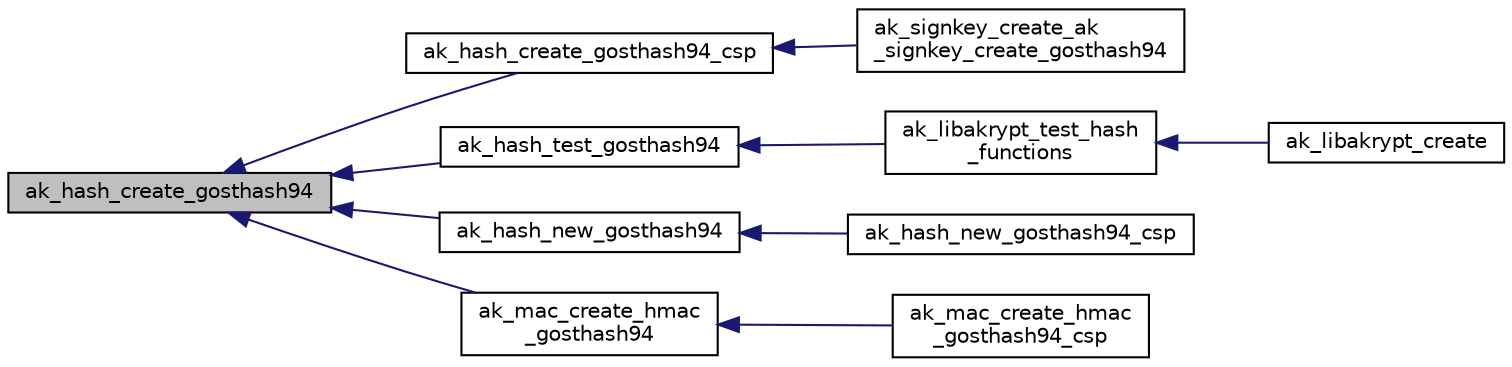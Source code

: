 digraph "ak_hash_create_gosthash94"
{
  edge [fontname="Helvetica",fontsize="10",labelfontname="Helvetica",labelfontsize="10"];
  node [fontname="Helvetica",fontsize="10",shape=record];
  rankdir="LR";
  Node1 [label="ak_hash_create_gosthash94",height=0.2,width=0.4,color="black", fillcolor="grey75", style="filled", fontcolor="black"];
  Node1 -> Node2 [dir="back",color="midnightblue",fontsize="10",style="solid",fontname="Helvetica"];
  Node2 [label="ak_hash_create_gosthash94_csp",height=0.2,width=0.4,color="black", fillcolor="white", style="filled",URL="$ak__hash_8h.html#ab2c111fe5de0eb339d83a28ebcce55ad",tooltip="Инициализация контекста функции бесключевого хеширования ГОСТ Р 34.11-94 с таблицами замен из RFC 435..."];
  Node2 -> Node3 [dir="back",color="midnightblue",fontsize="10",style="solid",fontname="Helvetica"];
  Node3 [label="ak_signkey_create_ak\l_signkey_create_gosthash94",height=0.2,width=0.4,color="black", fillcolor="white", style="filled",URL="$ak__sign_8c.html#ab41c7a5de3fd53204024124911c6bcb3"];
  Node1 -> Node4 [dir="back",color="midnightblue",fontsize="10",style="solid",fontname="Helvetica"];
  Node4 [label="ak_hash_test_gosthash94",height=0.2,width=0.4,color="black", fillcolor="white", style="filled",URL="$ak__hash_8h.html#a2d8b94bc0ca5535c982d9f999b41ff05",tooltip="Проверка корректной работы функции хеширования ГОСТ Р 34.11-94. "];
  Node4 -> Node5 [dir="back",color="midnightblue",fontsize="10",style="solid",fontname="Helvetica"];
  Node5 [label="ak_libakrypt_test_hash\l_functions",height=0.2,width=0.4,color="black", fillcolor="white", style="filled",URL="$ak__libakrypt_8c.html#ab12e34c59af186f76114be6aa91a3a54",tooltip="Функция проверяет корректность реализации алгоритмов хеширования "];
  Node5 -> Node6 [dir="back",color="midnightblue",fontsize="10",style="solid",fontname="Helvetica"];
  Node6 [label="ak_libakrypt_create",height=0.2,width=0.4,color="black", fillcolor="white", style="filled",URL="$libakrypt_8h.html#a3f840f1a40839f867ba729aa1c5d67b8",tooltip="Функция инициализации и тестирования криптографических механизмов библиотеки. "];
  Node1 -> Node7 [dir="back",color="midnightblue",fontsize="10",style="solid",fontname="Helvetica"];
  Node7 [label="ak_hash_new_gosthash94",height=0.2,width=0.4,color="black", fillcolor="white", style="filled",URL="$libakrypt_8h.html#a9e050b9bdcf3fb28b7722b4509098f3f",tooltip="Создание дескриптора функции хеширования ГОСТ Р 34.11-94 с заданными таблицами замен. "];
  Node7 -> Node8 [dir="back",color="midnightblue",fontsize="10",style="solid",fontname="Helvetica"];
  Node8 [label="ak_hash_new_gosthash94_csp",height=0.2,width=0.4,color="black", fillcolor="white", style="filled",URL="$libakrypt_8h.html#ae57de30d80d6a08d239c23d437031e32",tooltip="Создание дескриптора функции хеширования ГОСТ Р 34.11-94 с таблицами замен из CSP. "];
  Node1 -> Node9 [dir="back",color="midnightblue",fontsize="10",style="solid",fontname="Helvetica"];
  Node9 [label="ak_mac_create_hmac\l_gosthash94",height=0.2,width=0.4,color="black", fillcolor="white", style="filled",URL="$ak__mac_8h.html#a9fcc5ec7353b4083c710df81a1b84b9d",tooltip="Инициализация ключа алгоритма выработки имитовставки hmac на основе gosthash94. "];
  Node9 -> Node10 [dir="back",color="midnightblue",fontsize="10",style="solid",fontname="Helvetica"];
  Node10 [label="ak_mac_create_hmac\l_gosthash94_csp",height=0.2,width=0.4,color="black", fillcolor="white", style="filled",URL="$ak__mac_8h.html#a27be4dbff70e4546d5e0d4b62bd322c4",tooltip="Инициализация ключа алгоритма выработки имитовставки hmac на основе gosthash94 с таблицами из RFC 435..."];
}
